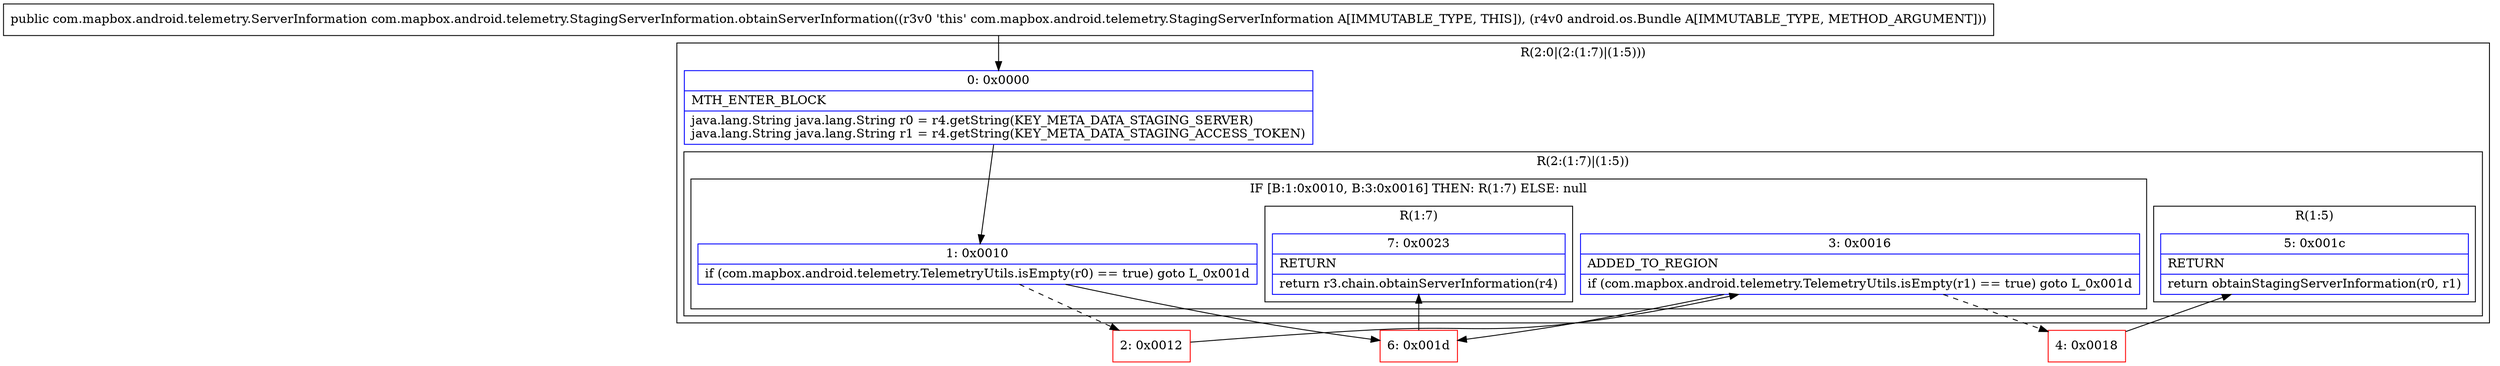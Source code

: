 digraph "CFG forcom.mapbox.android.telemetry.StagingServerInformation.obtainServerInformation(Landroid\/os\/Bundle;)Lcom\/mapbox\/android\/telemetry\/ServerInformation;" {
subgraph cluster_Region_1700410629 {
label = "R(2:0|(2:(1:7)|(1:5)))";
node [shape=record,color=blue];
Node_0 [shape=record,label="{0\:\ 0x0000|MTH_ENTER_BLOCK\l|java.lang.String java.lang.String r0 = r4.getString(KEY_META_DATA_STAGING_SERVER)\ljava.lang.String java.lang.String r1 = r4.getString(KEY_META_DATA_STAGING_ACCESS_TOKEN)\l}"];
subgraph cluster_Region_316334756 {
label = "R(2:(1:7)|(1:5))";
node [shape=record,color=blue];
subgraph cluster_IfRegion_512466700 {
label = "IF [B:1:0x0010, B:3:0x0016] THEN: R(1:7) ELSE: null";
node [shape=record,color=blue];
Node_1 [shape=record,label="{1\:\ 0x0010|if (com.mapbox.android.telemetry.TelemetryUtils.isEmpty(r0) == true) goto L_0x001d\l}"];
Node_3 [shape=record,label="{3\:\ 0x0016|ADDED_TO_REGION\l|if (com.mapbox.android.telemetry.TelemetryUtils.isEmpty(r1) == true) goto L_0x001d\l}"];
subgraph cluster_Region_468131961 {
label = "R(1:7)";
node [shape=record,color=blue];
Node_7 [shape=record,label="{7\:\ 0x0023|RETURN\l|return r3.chain.obtainServerInformation(r4)\l}"];
}
}
subgraph cluster_Region_303264994 {
label = "R(1:5)";
node [shape=record,color=blue];
Node_5 [shape=record,label="{5\:\ 0x001c|RETURN\l|return obtainStagingServerInformation(r0, r1)\l}"];
}
}
}
Node_2 [shape=record,color=red,label="{2\:\ 0x0012}"];
Node_4 [shape=record,color=red,label="{4\:\ 0x0018}"];
Node_6 [shape=record,color=red,label="{6\:\ 0x001d}"];
MethodNode[shape=record,label="{public com.mapbox.android.telemetry.ServerInformation com.mapbox.android.telemetry.StagingServerInformation.obtainServerInformation((r3v0 'this' com.mapbox.android.telemetry.StagingServerInformation A[IMMUTABLE_TYPE, THIS]), (r4v0 android.os.Bundle A[IMMUTABLE_TYPE, METHOD_ARGUMENT])) }"];
MethodNode -> Node_0;
Node_0 -> Node_1;
Node_1 -> Node_2[style=dashed];
Node_1 -> Node_6;
Node_3 -> Node_4[style=dashed];
Node_3 -> Node_6;
Node_2 -> Node_3;
Node_4 -> Node_5;
Node_6 -> Node_7;
}

